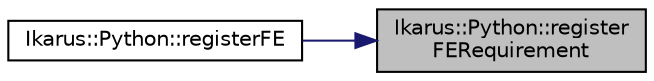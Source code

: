 digraph "Ikarus::Python::registerFERequirement"
{
 // LATEX_PDF_SIZE
  edge [fontname="Helvetica",fontsize="10",labelfontname="Helvetica",labelfontsize="10"];
  node [fontname="Helvetica",fontsize="10",shape=record];
  rankdir="RL";
  Node1 [label="Ikarus::Python::register\lFERequirement",height=0.2,width=0.4,color="black", fillcolor="grey75", style="filled", fontcolor="black",tooltip=" "];
  Node1 -> Node2 [dir="back",color="midnightblue",fontsize="10",style="solid"];
  Node2 [label="Ikarus::Python::registerFE",height=0.2,width=0.4,color="black", fillcolor="white", style="filled",URL="$a00343.html#gac8bb4a818dee7342efbc5e174e35b840",tooltip="Register Python bindings for the FE class."];
}
